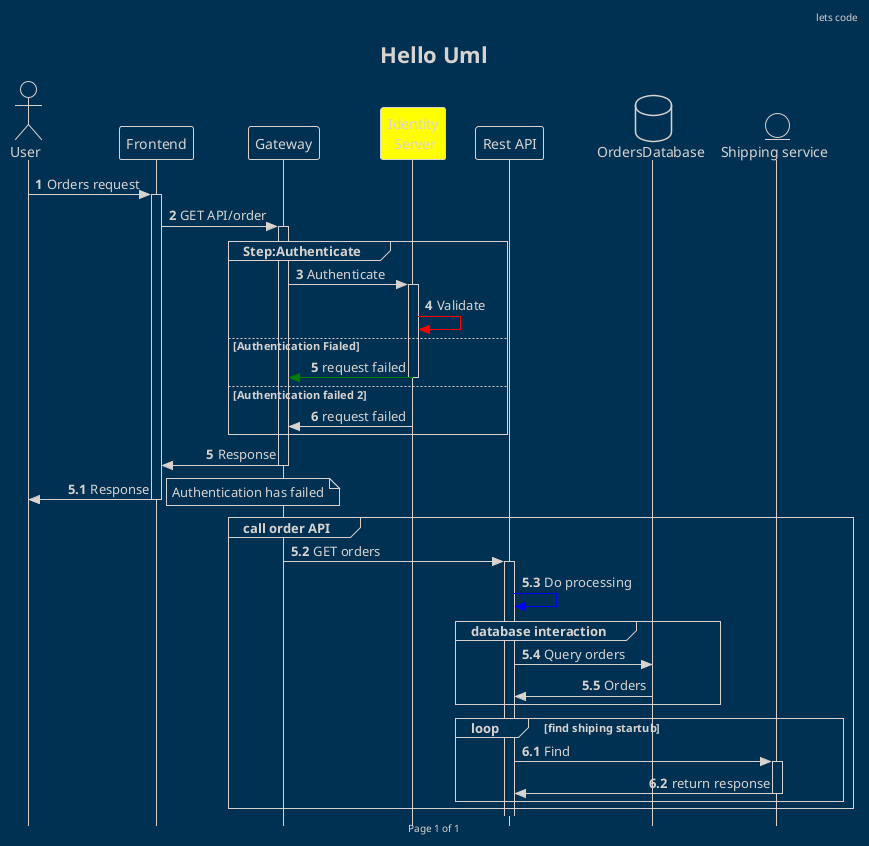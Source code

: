@startuml test
' it needs java and javapath in env variable.
' below line will make uml look lik estrict uml
header "lets code"
footer Page %page% of %lastpage%
title "Hello Uml"

!theme blueprint

skinparam style strictuml 
' black and white eyes friendly.
'skinparam Monochrome reverse
' make it look like handwritten
'skinparam handwritten true


skinparam sequence {
    ' ArrowColor DeepSkyBlue
    ' GroupBackgroundColor DeepSkyBlue
    ' LifeLineBorderColor DeepSkyBlue
    ' ParticipantBackgroundColor LightBlue
    ' DatabaseBackgroundColor LightBlue

    'important ones
    MessageAlign direction
}

' as acts as aliasing
actor "User" as WebUser
participant "Frontend" as Portal 
participant Gateway
' \n will add new line
participant "Identity\n Server" as IdentityServer #yellow
participant "Rest API" as RestApi
' creates database participiant
database OrdersDatabase
'creates entity participiant
entity "Shipping service" as ExternalShippingService


' lifetime can be defined using activate and deactivate as below. Alternatively we can use ++ or --
' WebUser->Portal: Orders request
' activate Portal
' Portal -> WebUser:Response
' deactivate Portal

' autonumbering of sequence you can define a number and then it starts from that number autonumber 6
autonumber
' ++ says lifetime activated and -- says lifetime ended
WebUser->Portal ++: Orders request
'activate Portal
Portal -> Gateway ++: GET API/order

' we can create group using group keyword
group Step:Authenticate
    Gateway->IdentityServer++:Authenticate
    ' mark line as red like below
    IdentityServer-[#red]>IdentityServer:Validate
    ' else condition in group
else Authentication Fialed
    IdentityServer-[#green]>Gateway--: request failed
else Authentication failed 2
    IdentityServer->Gateway--: request failed
end
autonumber 5
Gateway -> Portal--:Response
' sub numbering
autonumber 5.1
Portal -> WebUser --:Response
' note added to item and aligned right
note right : Authentication has failed
'deactivate Portal

' nested group
group call order API
    Gateway -> RestApi++: GET orders
    RestApi -[#blue]>RestApi : Do processing
group database interaction
    RestApi -> OrdersDatabase : Query orders
    OrdersDatabase -> RestApi--: Orders
end

' loop created
loop find shiping startub
    autonumber inc
    'create ExternalShippingService
    RestApi->ExternalShippingService++: Find
    ExternalShippingService -> RestApi--: return response
end
end

@enduml
